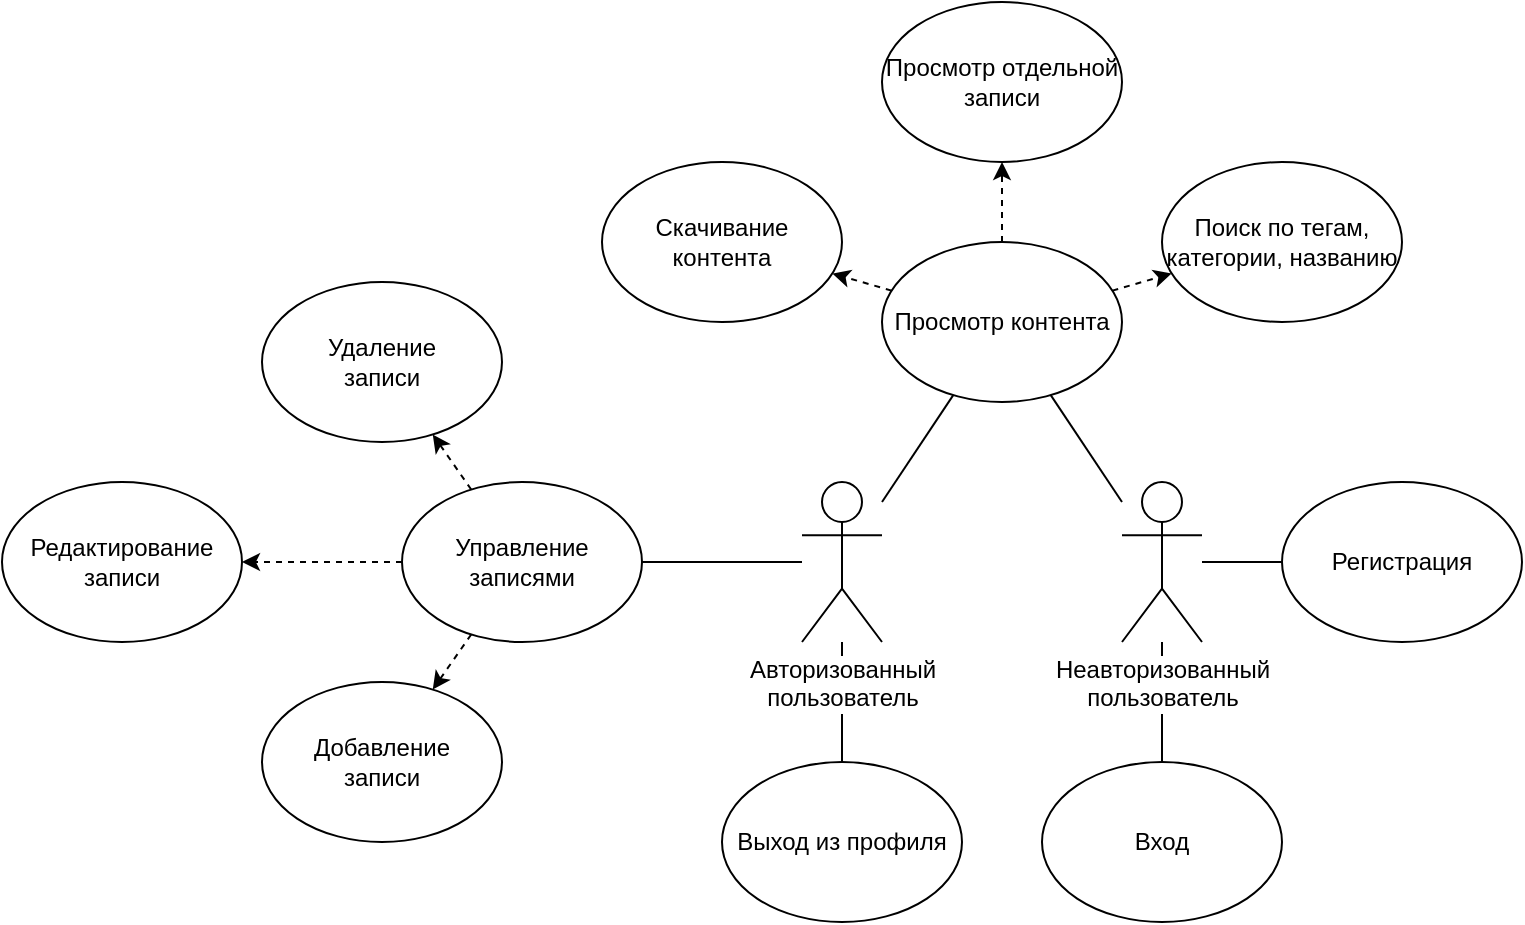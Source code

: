 <mxfile version="21.6.1" type="device" pages="3">
  <diagram name="Варианты использования" id="opFDuFCgedHGNYwQwwKe">
    <mxGraphModel dx="1816" dy="582" grid="1" gridSize="10" guides="1" tooltips="1" connect="1" arrows="1" fold="1" page="1" pageScale="1" pageWidth="827" pageHeight="1169" math="0" shadow="0">
      <root>
        <mxCell id="0" />
        <mxCell id="1" parent="0" />
        <mxCell id="DolEXIRwUZ1UZMZBCSgo-3" style="edgeStyle=orthogonalEdgeStyle;rounded=0;orthogonalLoop=1;jettySize=auto;html=1;endArrow=none;endFill=0;fontSize=12;" edge="1" parent="1" source="DolEXIRwUZ1UZMZBCSgo-1" target="DolEXIRwUZ1UZMZBCSgo-2">
          <mxGeometry relative="1" as="geometry" />
        </mxCell>
        <mxCell id="DolEXIRwUZ1UZMZBCSgo-12" style="edgeStyle=orthogonalEdgeStyle;rounded=0;orthogonalLoop=1;jettySize=auto;html=1;endArrow=none;endFill=0;fontSize=12;" edge="1" parent="1" source="DolEXIRwUZ1UZMZBCSgo-1" target="DolEXIRwUZ1UZMZBCSgo-11">
          <mxGeometry relative="1" as="geometry" />
        </mxCell>
        <mxCell id="DolEXIRwUZ1UZMZBCSgo-32" style="edgeStyle=none;shape=connector;rounded=0;orthogonalLoop=1;jettySize=auto;html=1;labelBackgroundColor=default;strokeColor=default;fontFamily=Helvetica;fontSize=11;fontColor=default;endArrow=none;endFill=0;" edge="1" parent="1" source="DolEXIRwUZ1UZMZBCSgo-1" target="DolEXIRwUZ1UZMZBCSgo-19">
          <mxGeometry relative="1" as="geometry" />
        </mxCell>
        <mxCell id="DolEXIRwUZ1UZMZBCSgo-1" value="Авторизованный&lt;br style=&quot;font-size: 12px;&quot;&gt;пользователь" style="shape=umlActor;verticalLabelPosition=bottom;verticalAlign=top;html=1;outlineConnect=0;fontSize=12;labelBackgroundColor=default;" vertex="1" parent="1">
          <mxGeometry x="360" y="360" width="40" height="80" as="geometry" />
        </mxCell>
        <mxCell id="DolEXIRwUZ1UZMZBCSgo-7" style="rounded=0;orthogonalLoop=1;jettySize=auto;html=1;dashed=1;fontSize=12;" edge="1" parent="1" source="DolEXIRwUZ1UZMZBCSgo-2" target="DolEXIRwUZ1UZMZBCSgo-6">
          <mxGeometry relative="1" as="geometry" />
        </mxCell>
        <mxCell id="DolEXIRwUZ1UZMZBCSgo-8" style="rounded=0;orthogonalLoop=1;jettySize=auto;html=1;dashed=1;fontSize=12;" edge="1" parent="1" source="DolEXIRwUZ1UZMZBCSgo-2" target="DolEXIRwUZ1UZMZBCSgo-5">
          <mxGeometry relative="1" as="geometry" />
        </mxCell>
        <mxCell id="DolEXIRwUZ1UZMZBCSgo-9" style="rounded=0;orthogonalLoop=1;jettySize=auto;html=1;dashed=1;fontSize=12;" edge="1" parent="1" source="DolEXIRwUZ1UZMZBCSgo-2" target="DolEXIRwUZ1UZMZBCSgo-4">
          <mxGeometry relative="1" as="geometry" />
        </mxCell>
        <mxCell id="DolEXIRwUZ1UZMZBCSgo-2" value="Управление записями" style="ellipse;whiteSpace=wrap;html=1;fontSize=12;" vertex="1" parent="1">
          <mxGeometry x="160" y="360" width="120" height="80" as="geometry" />
        </mxCell>
        <mxCell id="DolEXIRwUZ1UZMZBCSgo-4" value="Добавление&lt;br style=&quot;font-size: 12px;&quot;&gt;записи" style="ellipse;whiteSpace=wrap;html=1;fontSize=12;" vertex="1" parent="1">
          <mxGeometry x="90" y="460" width="120" height="80" as="geometry" />
        </mxCell>
        <mxCell id="DolEXIRwUZ1UZMZBCSgo-5" value="Удаление&lt;br style=&quot;font-size: 12px;&quot;&gt;записи" style="ellipse;whiteSpace=wrap;html=1;fontSize=12;" vertex="1" parent="1">
          <mxGeometry x="90" y="260" width="120" height="80" as="geometry" />
        </mxCell>
        <mxCell id="DolEXIRwUZ1UZMZBCSgo-6" value="Редактирование&lt;br style=&quot;font-size: 12px;&quot;&gt;записи" style="ellipse;whiteSpace=wrap;html=1;fontSize=12;" vertex="1" parent="1">
          <mxGeometry x="-40" y="360" width="120" height="80" as="geometry" />
        </mxCell>
        <mxCell id="DolEXIRwUZ1UZMZBCSgo-18" style="edgeStyle=none;shape=connector;rounded=0;orthogonalLoop=1;jettySize=auto;html=1;labelBackgroundColor=default;strokeColor=default;fontFamily=Helvetica;fontSize=12;fontColor=default;endArrow=none;endFill=0;" edge="1" parent="1" source="DolEXIRwUZ1UZMZBCSgo-10" target="DolEXIRwUZ1UZMZBCSgo-14">
          <mxGeometry relative="1" as="geometry">
            <mxPoint x="540" y="520" as="targetPoint" />
          </mxGeometry>
        </mxCell>
        <mxCell id="DolEXIRwUZ1UZMZBCSgo-31" style="edgeStyle=none;shape=connector;rounded=0;orthogonalLoop=1;jettySize=auto;html=1;labelBackgroundColor=default;strokeColor=default;fontFamily=Helvetica;fontSize=11;fontColor=default;endArrow=none;endFill=0;" edge="1" parent="1" source="DolEXIRwUZ1UZMZBCSgo-10" target="DolEXIRwUZ1UZMZBCSgo-19">
          <mxGeometry relative="1" as="geometry" />
        </mxCell>
        <mxCell id="DolEXIRwUZ1UZMZBCSgo-10" value="Неавторизованный&lt;br style=&quot;font-size: 12px;&quot;&gt;пользователь" style="shape=umlActor;verticalLabelPosition=bottom;verticalAlign=top;html=1;outlineConnect=0;fontSize=12;labelBackgroundColor=default;" vertex="1" parent="1">
          <mxGeometry x="520" y="360" width="40" height="80" as="geometry" />
        </mxCell>
        <mxCell id="DolEXIRwUZ1UZMZBCSgo-11" value="Выход из профиля" style="ellipse;whiteSpace=wrap;html=1;fontSize=12;" vertex="1" parent="1">
          <mxGeometry x="320" y="500" width="120" height="80" as="geometry" />
        </mxCell>
        <mxCell id="DolEXIRwUZ1UZMZBCSgo-14" value="Вход" style="ellipse;whiteSpace=wrap;html=1;fontSize=12;" vertex="1" parent="1">
          <mxGeometry x="480" y="500" width="120" height="80" as="geometry" />
        </mxCell>
        <mxCell id="DolEXIRwUZ1UZMZBCSgo-15" value="Регистрация" style="ellipse;whiteSpace=wrap;html=1;fontSize=12;" vertex="1" parent="1">
          <mxGeometry x="600" y="360" width="120" height="80" as="geometry" />
        </mxCell>
        <mxCell id="DolEXIRwUZ1UZMZBCSgo-19" value="Просмотр контента" style="ellipse;whiteSpace=wrap;html=1;fontSize=12;" vertex="1" parent="1">
          <mxGeometry x="400" y="240" width="120" height="80" as="geometry" />
        </mxCell>
        <mxCell id="DolEXIRwUZ1UZMZBCSgo-20" value="Поиск по тегам, категории, названию" style="ellipse;whiteSpace=wrap;html=1;fontSize=12;" vertex="1" parent="1">
          <mxGeometry x="540" y="200" width="120" height="80" as="geometry" />
        </mxCell>
        <mxCell id="DolEXIRwUZ1UZMZBCSgo-21" value="Просмотр отдельной записи" style="ellipse;whiteSpace=wrap;html=1;fontSize=12;" vertex="1" parent="1">
          <mxGeometry x="400" y="120" width="120" height="80" as="geometry" />
        </mxCell>
        <mxCell id="DolEXIRwUZ1UZMZBCSgo-26" style="edgeStyle=none;shape=connector;rounded=0;orthogonalLoop=1;jettySize=auto;html=1;labelBackgroundColor=default;strokeColor=default;fontFamily=Helvetica;fontSize=12;fontColor=default;endArrow=none;endFill=0;" edge="1" parent="1" source="DolEXIRwUZ1UZMZBCSgo-10" target="DolEXIRwUZ1UZMZBCSgo-15">
          <mxGeometry relative="1" as="geometry">
            <mxPoint x="540" y="450" as="sourcePoint" />
            <mxPoint x="490" y="651" as="targetPoint" />
          </mxGeometry>
        </mxCell>
        <mxCell id="DolEXIRwUZ1UZMZBCSgo-27" value="Скачивание контента" style="ellipse;whiteSpace=wrap;html=1;fontSize=12;" vertex="1" parent="1">
          <mxGeometry x="260" y="200" width="120" height="80" as="geometry" />
        </mxCell>
        <mxCell id="DolEXIRwUZ1UZMZBCSgo-28" style="rounded=0;orthogonalLoop=1;jettySize=auto;html=1;dashed=1;fontSize=12;" edge="1" parent="1" source="DolEXIRwUZ1UZMZBCSgo-19" target="DolEXIRwUZ1UZMZBCSgo-27">
          <mxGeometry relative="1" as="geometry">
            <mxPoint x="270" y="490" as="sourcePoint" />
            <mxPoint x="270" y="450" as="targetPoint" />
          </mxGeometry>
        </mxCell>
        <mxCell id="DolEXIRwUZ1UZMZBCSgo-29" style="rounded=0;orthogonalLoop=1;jettySize=auto;html=1;dashed=1;fontSize=12;" edge="1" parent="1" source="DolEXIRwUZ1UZMZBCSgo-19" target="DolEXIRwUZ1UZMZBCSgo-21">
          <mxGeometry relative="1" as="geometry">
            <mxPoint x="280" y="500" as="sourcePoint" />
            <mxPoint x="280" y="460" as="targetPoint" />
          </mxGeometry>
        </mxCell>
        <mxCell id="DolEXIRwUZ1UZMZBCSgo-30" style="rounded=0;orthogonalLoop=1;jettySize=auto;html=1;dashed=1;fontSize=12;" edge="1" parent="1" source="DolEXIRwUZ1UZMZBCSgo-19" target="DolEXIRwUZ1UZMZBCSgo-20">
          <mxGeometry relative="1" as="geometry">
            <mxPoint x="290" y="510" as="sourcePoint" />
            <mxPoint x="290" y="470" as="targetPoint" />
          </mxGeometry>
        </mxCell>
      </root>
    </mxGraphModel>
  </diagram>
  <diagram id="3OROaGVzTg5KJ9pg8r4k" name="ER">
    <mxGraphModel dx="1024" dy="603" grid="1" gridSize="10" guides="1" tooltips="1" connect="1" arrows="1" fold="1" page="1" pageScale="1" pageWidth="827" pageHeight="1169" math="0" shadow="0">
      <root>
        <mxCell id="0" />
        <mxCell id="1" parent="0" />
        <mxCell id="uSdW_ehdumd02UPh80FS-3" value="media" style="swimlane;fontStyle=0;childLayout=stackLayout;horizontal=1;startSize=26;horizontalStack=0;resizeParent=1;resizeParentMax=0;resizeLast=0;collapsible=1;marginBottom=0;align=center;fontSize=14;fontFamily=Helvetica;fontColor=default;" vertex="1" parent="1">
          <mxGeometry x="240" y="360" width="160" height="80" as="geometry" />
        </mxCell>
        <mxCell id="uSdW_ehdumd02UPh80FS-7" value="user" style="swimlane;fontStyle=0;childLayout=stackLayout;horizontal=1;startSize=26;horizontalStack=0;resizeParent=1;resizeParentMax=0;resizeLast=0;collapsible=1;marginBottom=0;align=center;fontSize=14;fontFamily=Helvetica;fontColor=default;" vertex="1" parent="1">
          <mxGeometry x="240" y="200" width="160" height="80" as="geometry" />
        </mxCell>
        <mxCell id="uSdW_ehdumd02UPh80FS-8" value="category" style="swimlane;fontStyle=0;childLayout=stackLayout;horizontal=1;startSize=26;horizontalStack=0;resizeParent=1;resizeParentMax=0;resizeLast=0;collapsible=1;marginBottom=0;align=center;fontSize=14;fontFamily=Helvetica;fontColor=default;" vertex="1" parent="1">
          <mxGeometry x="240" y="520" width="160" height="80" as="geometry" />
        </mxCell>
        <mxCell id="uSdW_ehdumd02UPh80FS-9" value="file" style="swimlane;fontStyle=0;childLayout=stackLayout;horizontal=1;startSize=26;horizontalStack=0;resizeParent=1;resizeParentMax=0;resizeLast=0;collapsible=1;marginBottom=0;align=center;fontSize=14;fontFamily=Helvetica;fontColor=default;" vertex="1" parent="1">
          <mxGeometry x="480" y="360" width="160" height="80" as="geometry" />
        </mxCell>
        <mxCell id="uSdW_ehdumd02UPh80FS-11" value="tag" style="swimlane;fontStyle=0;childLayout=stackLayout;horizontal=1;startSize=26;horizontalStack=0;resizeParent=1;resizeParentMax=0;resizeLast=0;collapsible=1;marginBottom=0;align=center;fontSize=14;fontFamily=Helvetica;fontColor=default;" vertex="1" parent="1">
          <mxGeometry y="360" width="160" height="80" as="geometry" />
        </mxCell>
        <mxCell id="uSdW_ehdumd02UPh80FS-12" value="" style="endArrow=ERone;html=1;rounded=0;labelBackgroundColor=default;strokeColor=default;fontFamily=Helvetica;fontSize=11;fontColor=default;shape=connector;strokeWidth=2;startArrow=ERzeroToMany;startFill=0;endSize=10;startSize=10;endFill=0;" edge="1" parent="1" source="uSdW_ehdumd02UPh80FS-3" target="uSdW_ehdumd02UPh80FS-7">
          <mxGeometry width="50" height="50" relative="1" as="geometry">
            <mxPoint x="270" y="370" as="sourcePoint" />
            <mxPoint x="320" y="320" as="targetPoint" />
          </mxGeometry>
        </mxCell>
        <mxCell id="uSdW_ehdumd02UPh80FS-13" value="" style="endArrow=ERzeroToMany;html=1;rounded=0;labelBackgroundColor=default;strokeColor=default;fontFamily=Helvetica;fontSize=11;fontColor=default;shape=connector;strokeWidth=2;startArrow=ERzeroToMany;startFill=0;endSize=10;startSize=10;endFill=0;" edge="1" parent="1" source="uSdW_ehdumd02UPh80FS-3" target="uSdW_ehdumd02UPh80FS-11">
          <mxGeometry width="50" height="50" relative="1" as="geometry">
            <mxPoint x="330" y="370" as="sourcePoint" />
            <mxPoint x="330" y="290" as="targetPoint" />
          </mxGeometry>
        </mxCell>
        <mxCell id="uSdW_ehdumd02UPh80FS-14" value="" style="endArrow=ERone;html=1;rounded=0;labelBackgroundColor=default;strokeColor=default;fontFamily=Helvetica;fontSize=11;fontColor=default;shape=connector;strokeWidth=2;startArrow=ERone;startFill=0;endSize=10;startSize=10;endFill=0;edgeStyle=orthogonalEdgeStyle;" edge="1" parent="1" source="uSdW_ehdumd02UPh80FS-9" target="uSdW_ehdumd02UPh80FS-3">
          <mxGeometry width="50" height="50" relative="1" as="geometry">
            <mxPoint x="250" y="410" as="sourcePoint" />
            <mxPoint x="170" y="410" as="targetPoint" />
            <Array as="points">
              <mxPoint x="560" y="320" />
              <mxPoint x="440" y="320" />
              <mxPoint x="440" y="380" />
            </Array>
          </mxGeometry>
        </mxCell>
        <mxCell id="uSdW_ehdumd02UPh80FS-15" value="" style="endArrow=ERzeroToMany;html=1;rounded=0;labelBackgroundColor=default;strokeColor=default;fontFamily=Helvetica;fontSize=11;fontColor=default;shape=connector;strokeWidth=2;startArrow=ERone;startFill=0;endSize=10;startSize=10;endFill=0;" edge="1" parent="1" source="uSdW_ehdumd02UPh80FS-8" target="uSdW_ehdumd02UPh80FS-3">
          <mxGeometry width="50" height="50" relative="1" as="geometry">
            <mxPoint x="490" y="410" as="sourcePoint" />
            <mxPoint x="410" y="410" as="targetPoint" />
          </mxGeometry>
        </mxCell>
        <mxCell id="CoZtFjtC6rvKydtQwZ0--2" value="" style="endArrow=ERone;html=1;rounded=0;labelBackgroundColor=default;strokeColor=default;fontFamily=Helvetica;fontSize=11;fontColor=default;shape=connector;strokeWidth=2;startArrow=ERzeroToOne;startFill=0;endSize=10;startSize=10;endFill=0;edgeStyle=orthogonalEdgeStyle;" edge="1" parent="1" source="uSdW_ehdumd02UPh80FS-9" target="uSdW_ehdumd02UPh80FS-3">
          <mxGeometry width="50" height="50" relative="1" as="geometry">
            <mxPoint x="490" y="383" as="sourcePoint" />
            <mxPoint x="410" y="397" as="targetPoint" />
            <Array as="points">
              <mxPoint x="560" y="480" />
              <mxPoint x="440" y="480" />
              <mxPoint x="440" y="420" />
            </Array>
          </mxGeometry>
        </mxCell>
      </root>
    </mxGraphModel>
  </diagram>
  <diagram id="jXdtlnsRJTvo6SO641Hz" name="Слои">
    <mxGraphModel dx="989" dy="582" grid="1" gridSize="10" guides="1" tooltips="1" connect="1" arrows="1" fold="1" page="1" pageScale="1" pageWidth="827" pageHeight="1169" math="0" shadow="0">
      <root>
        <mxCell id="0" />
        <mxCell id="1" parent="0" />
        <mxCell id="-c_tqeL9ze61c_BCjU17-1" value="БД" style="shape=cylinder3;whiteSpace=wrap;html=1;boundedLbl=1;backgroundOutline=1;size=15;fontFamily=Helvetica;fontSize=11;fontColor=default;" vertex="1" parent="1">
          <mxGeometry x="360" y="520" width="80" height="80" as="geometry" />
        </mxCell>
        <mxCell id="-c_tqeL9ze61c_BCjU17-13" style="edgeStyle=none;shape=connector;rounded=0;orthogonalLoop=1;jettySize=auto;html=1;labelBackgroundColor=default;strokeColor=default;strokeWidth=2;fontFamily=Helvetica;fontSize=11;fontColor=default;endArrow=none;" edge="1" parent="1" source="-c_tqeL9ze61c_BCjU17-2" target="-c_tqeL9ze61c_BCjU17-1">
          <mxGeometry relative="1" as="geometry" />
        </mxCell>
        <mxCell id="-c_tqeL9ze61c_BCjU17-2" value="" style="whiteSpace=wrap;html=1;fontFamily=Helvetica;fontSize=11;fontColor=default;" vertex="1" parent="1">
          <mxGeometry x="300" y="240" width="200" height="240" as="geometry" />
        </mxCell>
        <mxCell id="-c_tqeL9ze61c_BCjU17-3" value="DAL" style="rounded=0;whiteSpace=wrap;html=1;fontFamily=Helvetica;fontSize=11;fontColor=default;" vertex="1" parent="1">
          <mxGeometry x="320" y="420" width="160" height="40" as="geometry" />
        </mxCell>
        <mxCell id="-c_tqeL9ze61c_BCjU17-5" value="Services-слой" style="rounded=0;whiteSpace=wrap;html=1;fontFamily=Helvetica;fontSize=11;fontColor=default;" vertex="1" parent="1">
          <mxGeometry x="320" y="360" width="160" height="40" as="geometry" />
        </mxCell>
        <mxCell id="-c_tqeL9ze61c_BCjU17-6" value="Контроллеры" style="rounded=0;whiteSpace=wrap;html=1;fontFamily=Helvetica;fontSize=11;fontColor=default;" vertex="1" parent="1">
          <mxGeometry x="320" y="300" width="160" height="40" as="geometry" />
        </mxCell>
        <mxCell id="-c_tqeL9ze61c_BCjU17-12" style="edgeStyle=none;shape=connector;rounded=0;orthogonalLoop=1;jettySize=auto;html=1;labelBackgroundColor=default;strokeColor=default;strokeWidth=2;fontFamily=Helvetica;fontSize=11;fontColor=default;endArrow=none;" edge="1" parent="1" source="-c_tqeL9ze61c_BCjU17-7" target="-c_tqeL9ze61c_BCjU17-2">
          <mxGeometry relative="1" as="geometry" />
        </mxCell>
        <mxCell id="-c_tqeL9ze61c_BCjU17-7" value="Клиент&lt;br&gt;(React)" style="rounded=0;whiteSpace=wrap;html=1;fontFamily=Helvetica;fontSize=11;fontColor=default;" vertex="1" parent="1">
          <mxGeometry x="320" y="180" width="160" height="40" as="geometry" />
        </mxCell>
        <mxCell id="-c_tqeL9ze61c_BCjU17-10" style="edgeStyle=none;shape=connector;rounded=0;orthogonalLoop=1;jettySize=auto;html=1;labelBackgroundColor=default;strokeColor=default;strokeWidth=2;fontFamily=Helvetica;fontSize=11;fontColor=default;endArrow=none;" edge="1" parent="1" source="-c_tqeL9ze61c_BCjU17-8" target="-c_tqeL9ze61c_BCjU17-7">
          <mxGeometry relative="1" as="geometry" />
        </mxCell>
        <mxCell id="-c_tqeL9ze61c_BCjU17-8" value="" style="shape=umlActor;verticalLabelPosition=bottom;verticalAlign=top;html=1;outlineConnect=0;fontFamily=Helvetica;fontSize=11;fontColor=default;" vertex="1" parent="1">
          <mxGeometry x="380" y="60" width="40" height="80" as="geometry" />
        </mxCell>
        <mxCell id="OeEAPkjU-dn7gHD5Zs_N-1" value="REST API" style="text;html=1;strokeColor=none;fillColor=none;align=center;verticalAlign=middle;whiteSpace=wrap;rounded=0;fontSize=11;fontFamily=Helvetica;fontColor=default;" vertex="1" parent="1">
          <mxGeometry x="370" y="260" width="60" height="30" as="geometry" />
        </mxCell>
      </root>
    </mxGraphModel>
  </diagram>
</mxfile>
